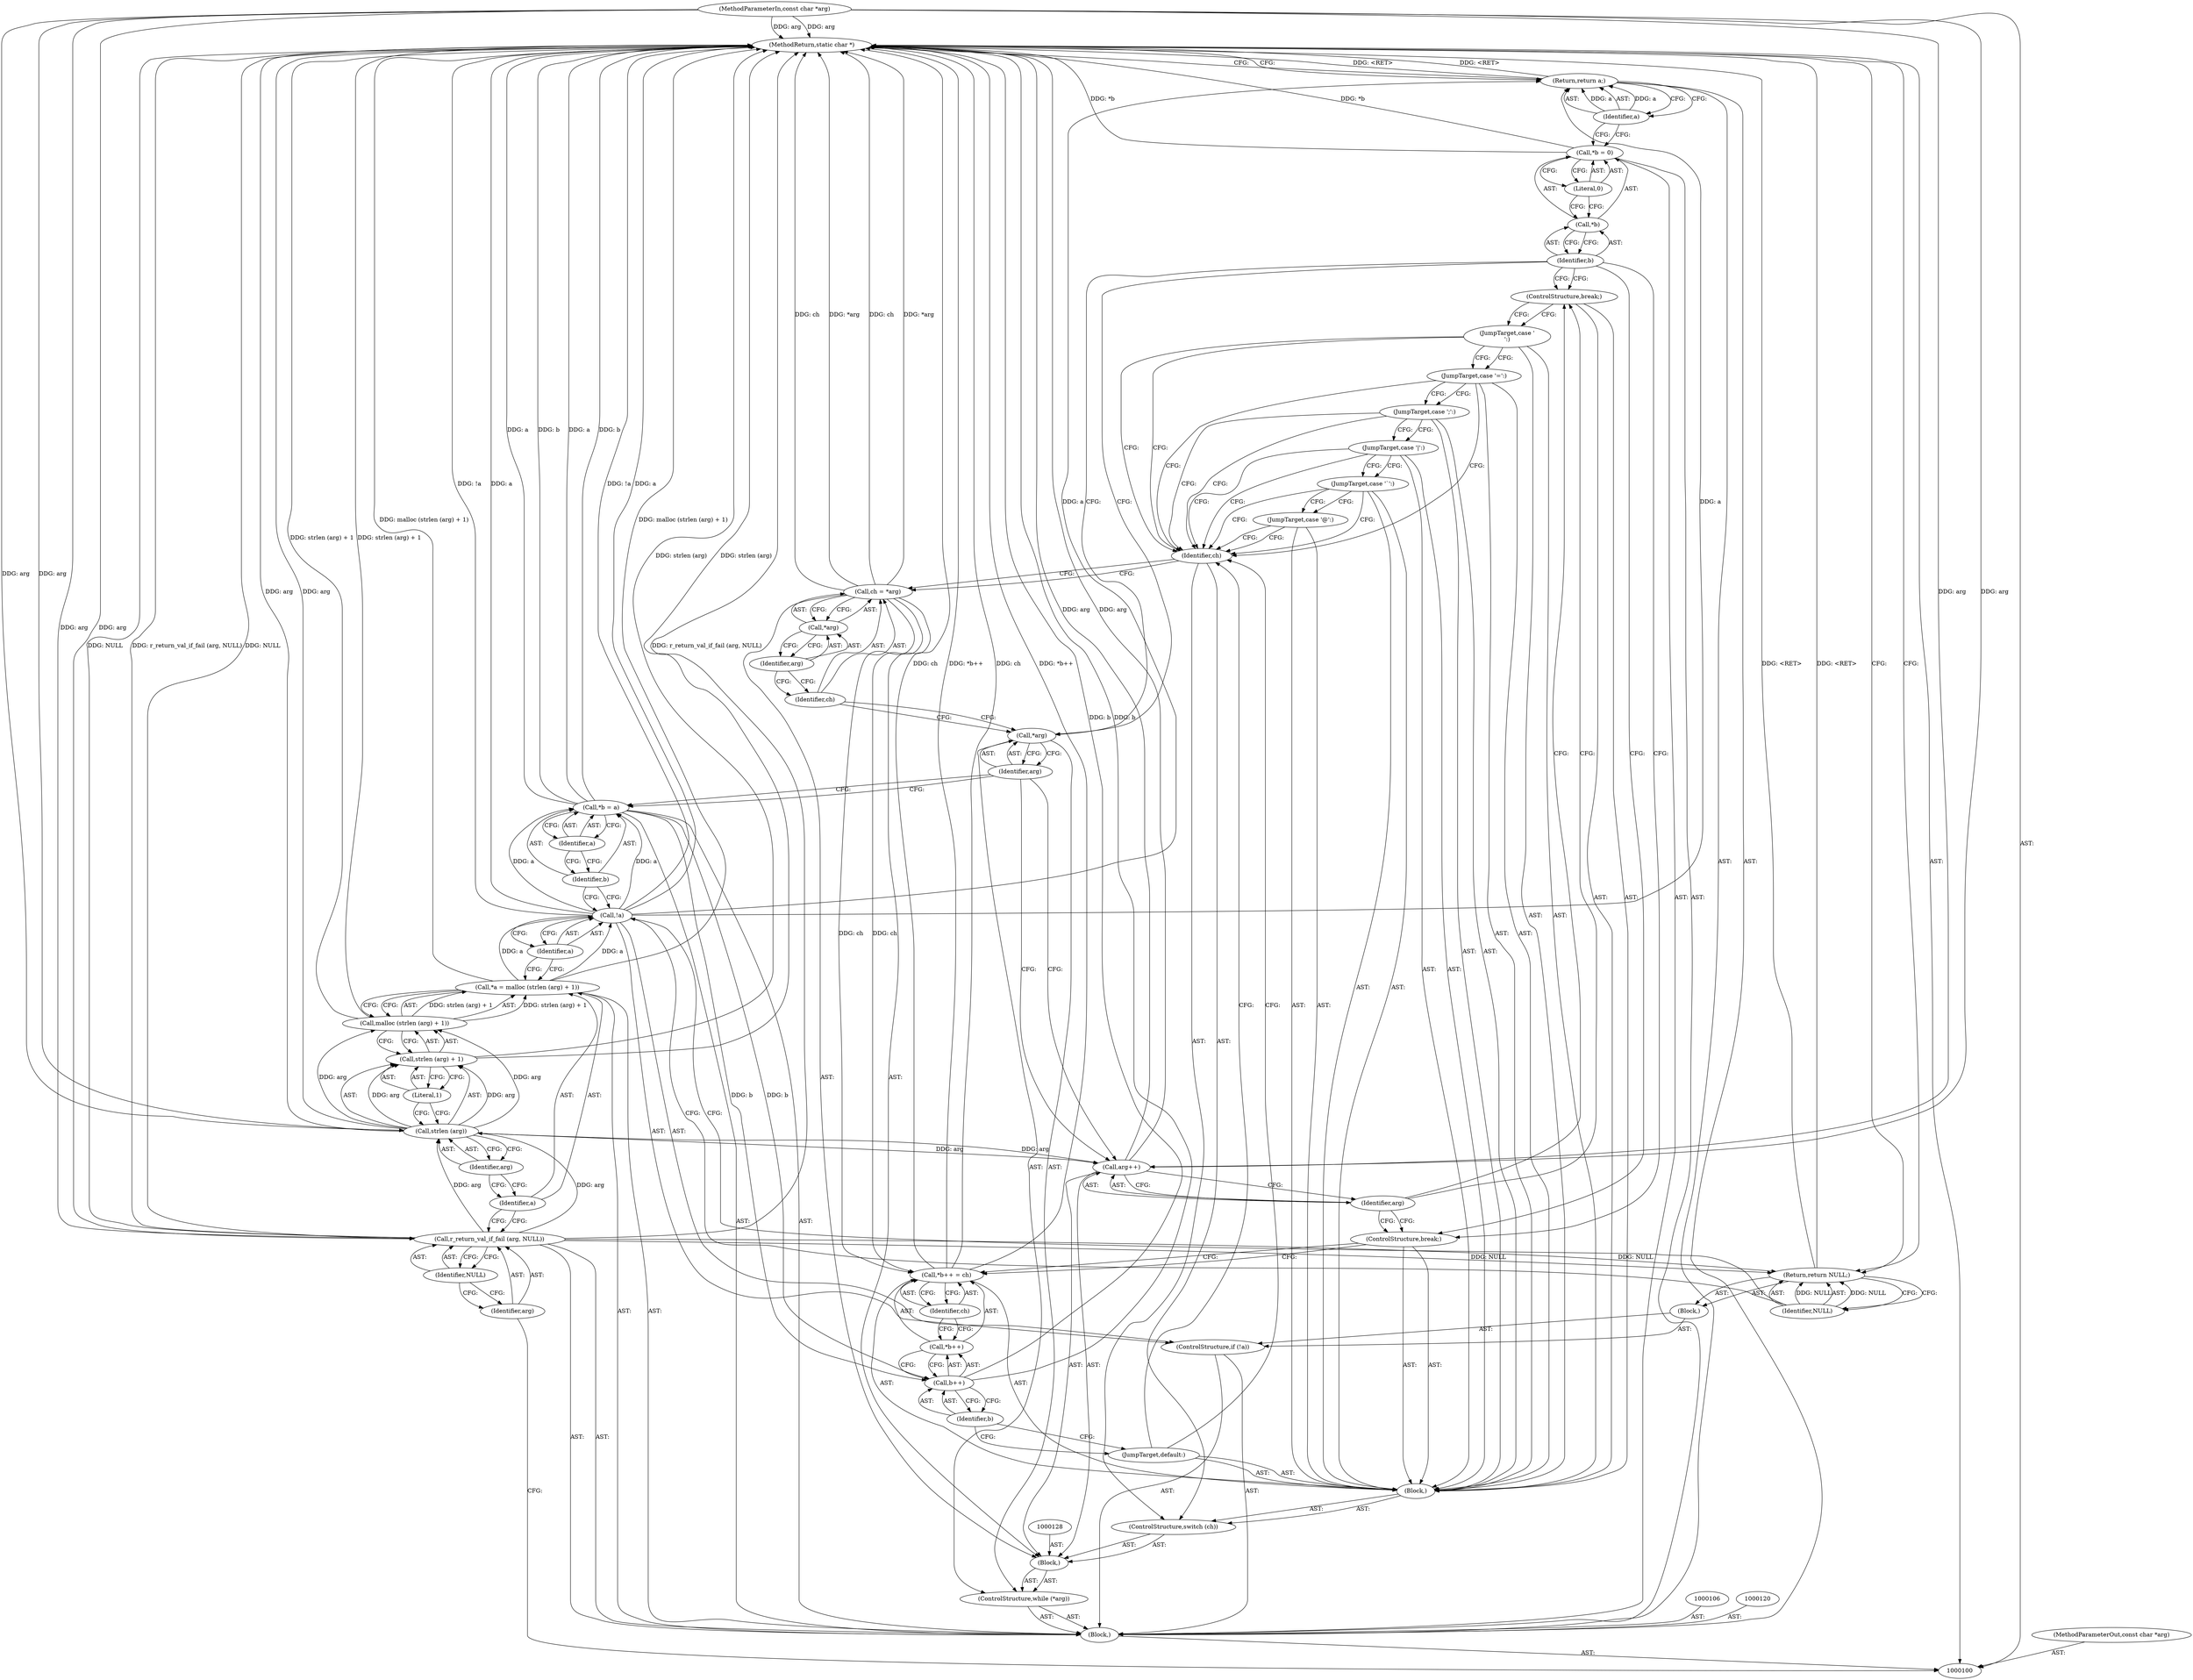 digraph "0_radare2_5411543a310a470b1257fb93273cdd6e8dfcb3af_0" {
"1000158" [label="(MethodReturn,static char *)"];
"1000101" [label="(MethodParameterIn,const char *arg)"];
"1000202" [label="(MethodParameterOut,const char *arg)"];
"1000102" [label="(Block,)"];
"1000134" [label="(Identifier,ch)"];
"1000135" [label="(Block,)"];
"1000133" [label="(ControlStructure,switch (ch))"];
"1000136" [label="(JumpTarget,case '@':)"];
"1000137" [label="(JumpTarget,case '`':)"];
"1000138" [label="(JumpTarget,case '|':)"];
"1000139" [label="(JumpTarget,case ';':)"];
"1000140" [label="(JumpTarget,case '=':)"];
"1000141" [label="(JumpTarget,case '\n':)"];
"1000142" [label="(ControlStructure,break;)"];
"1000143" [label="(JumpTarget,default:)"];
"1000148" [label="(Identifier,ch)"];
"1000144" [label="(Call,*b++ = ch)"];
"1000145" [label="(Call,*b++)"];
"1000146" [label="(Call,b++)"];
"1000147" [label="(Identifier,b)"];
"1000103" [label="(Call,r_return_val_if_fail (arg, NULL))"];
"1000104" [label="(Identifier,arg)"];
"1000105" [label="(Identifier,NULL)"];
"1000149" [label="(ControlStructure,break;)"];
"1000150" [label="(Call,arg++)"];
"1000151" [label="(Identifier,arg)"];
"1000152" [label="(Call,*b = 0)"];
"1000153" [label="(Call,*b)"];
"1000154" [label="(Identifier,b)"];
"1000155" [label="(Literal,0)"];
"1000156" [label="(Return,return a;)"];
"1000157" [label="(Identifier,a)"];
"1000109" [label="(Call,malloc (strlen (arg) + 1))"];
"1000110" [label="(Call,strlen (arg) + 1)"];
"1000111" [label="(Call,strlen (arg))"];
"1000112" [label="(Identifier,arg)"];
"1000113" [label="(Literal,1)"];
"1000107" [label="(Call,*a = malloc (strlen (arg) + 1))"];
"1000108" [label="(Identifier,a)"];
"1000114" [label="(ControlStructure,if (!a))"];
"1000115" [label="(Call,!a)"];
"1000116" [label="(Identifier,a)"];
"1000117" [label="(Block,)"];
"1000118" [label="(Return,return NULL;)"];
"1000119" [label="(Identifier,NULL)"];
"1000123" [label="(Identifier,a)"];
"1000121" [label="(Call,*b = a)"];
"1000122" [label="(Identifier,b)"];
"1000126" [label="(Identifier,arg)"];
"1000124" [label="(ControlStructure,while (*arg))"];
"1000125" [label="(Call,*arg)"];
"1000131" [label="(Call,*arg)"];
"1000132" [label="(Identifier,arg)"];
"1000127" [label="(Block,)"];
"1000129" [label="(Call,ch = *arg)"];
"1000130" [label="(Identifier,ch)"];
"1000158" -> "1000100"  [label="AST: "];
"1000158" -> "1000118"  [label="CFG: "];
"1000158" -> "1000156"  [label="CFG: "];
"1000118" -> "1000158"  [label="DDG: <RET>"];
"1000129" -> "1000158"  [label="DDG: ch"];
"1000129" -> "1000158"  [label="DDG: *arg"];
"1000103" -> "1000158"  [label="DDG: NULL"];
"1000103" -> "1000158"  [label="DDG: r_return_val_if_fail (arg, NULL)"];
"1000121" -> "1000158"  [label="DDG: a"];
"1000121" -> "1000158"  [label="DDG: b"];
"1000144" -> "1000158"  [label="DDG: ch"];
"1000144" -> "1000158"  [label="DDG: *b++"];
"1000152" -> "1000158"  [label="DDG: *b"];
"1000111" -> "1000158"  [label="DDG: arg"];
"1000107" -> "1000158"  [label="DDG: malloc (strlen (arg) + 1)"];
"1000150" -> "1000158"  [label="DDG: arg"];
"1000115" -> "1000158"  [label="DDG: !a"];
"1000115" -> "1000158"  [label="DDG: a"];
"1000101" -> "1000158"  [label="DDG: arg"];
"1000109" -> "1000158"  [label="DDG: strlen (arg) + 1"];
"1000146" -> "1000158"  [label="DDG: b"];
"1000110" -> "1000158"  [label="DDG: strlen (arg)"];
"1000156" -> "1000158"  [label="DDG: <RET>"];
"1000101" -> "1000100"  [label="AST: "];
"1000101" -> "1000158"  [label="DDG: arg"];
"1000101" -> "1000103"  [label="DDG: arg"];
"1000101" -> "1000111"  [label="DDG: arg"];
"1000101" -> "1000150"  [label="DDG: arg"];
"1000202" -> "1000100"  [label="AST: "];
"1000102" -> "1000100"  [label="AST: "];
"1000103" -> "1000102"  [label="AST: "];
"1000106" -> "1000102"  [label="AST: "];
"1000107" -> "1000102"  [label="AST: "];
"1000114" -> "1000102"  [label="AST: "];
"1000120" -> "1000102"  [label="AST: "];
"1000121" -> "1000102"  [label="AST: "];
"1000124" -> "1000102"  [label="AST: "];
"1000152" -> "1000102"  [label="AST: "];
"1000156" -> "1000102"  [label="AST: "];
"1000134" -> "1000133"  [label="AST: "];
"1000134" -> "1000129"  [label="CFG: "];
"1000136" -> "1000134"  [label="CFG: "];
"1000137" -> "1000134"  [label="CFG: "];
"1000138" -> "1000134"  [label="CFG: "];
"1000139" -> "1000134"  [label="CFG: "];
"1000140" -> "1000134"  [label="CFG: "];
"1000141" -> "1000134"  [label="CFG: "];
"1000143" -> "1000134"  [label="CFG: "];
"1000135" -> "1000133"  [label="AST: "];
"1000136" -> "1000135"  [label="AST: "];
"1000137" -> "1000135"  [label="AST: "];
"1000138" -> "1000135"  [label="AST: "];
"1000139" -> "1000135"  [label="AST: "];
"1000140" -> "1000135"  [label="AST: "];
"1000141" -> "1000135"  [label="AST: "];
"1000142" -> "1000135"  [label="AST: "];
"1000143" -> "1000135"  [label="AST: "];
"1000144" -> "1000135"  [label="AST: "];
"1000149" -> "1000135"  [label="AST: "];
"1000133" -> "1000127"  [label="AST: "];
"1000134" -> "1000133"  [label="AST: "];
"1000135" -> "1000133"  [label="AST: "];
"1000136" -> "1000135"  [label="AST: "];
"1000136" -> "1000134"  [label="CFG: "];
"1000137" -> "1000136"  [label="CFG: "];
"1000137" -> "1000135"  [label="AST: "];
"1000137" -> "1000134"  [label="CFG: "];
"1000137" -> "1000136"  [label="CFG: "];
"1000138" -> "1000137"  [label="CFG: "];
"1000138" -> "1000135"  [label="AST: "];
"1000138" -> "1000134"  [label="CFG: "];
"1000138" -> "1000137"  [label="CFG: "];
"1000139" -> "1000138"  [label="CFG: "];
"1000139" -> "1000135"  [label="AST: "];
"1000139" -> "1000134"  [label="CFG: "];
"1000139" -> "1000138"  [label="CFG: "];
"1000140" -> "1000139"  [label="CFG: "];
"1000140" -> "1000135"  [label="AST: "];
"1000140" -> "1000134"  [label="CFG: "];
"1000140" -> "1000139"  [label="CFG: "];
"1000141" -> "1000140"  [label="CFG: "];
"1000141" -> "1000135"  [label="AST: "];
"1000141" -> "1000134"  [label="CFG: "];
"1000141" -> "1000140"  [label="CFG: "];
"1000142" -> "1000141"  [label="CFG: "];
"1000142" -> "1000135"  [label="AST: "];
"1000142" -> "1000141"  [label="CFG: "];
"1000151" -> "1000142"  [label="CFG: "];
"1000154" -> "1000142"  [label="CFG: "];
"1000143" -> "1000135"  [label="AST: "];
"1000143" -> "1000134"  [label="CFG: "];
"1000147" -> "1000143"  [label="CFG: "];
"1000148" -> "1000144"  [label="AST: "];
"1000148" -> "1000145"  [label="CFG: "];
"1000144" -> "1000148"  [label="CFG: "];
"1000144" -> "1000135"  [label="AST: "];
"1000144" -> "1000148"  [label="CFG: "];
"1000145" -> "1000144"  [label="AST: "];
"1000148" -> "1000144"  [label="AST: "];
"1000149" -> "1000144"  [label="CFG: "];
"1000144" -> "1000158"  [label="DDG: ch"];
"1000144" -> "1000158"  [label="DDG: *b++"];
"1000129" -> "1000144"  [label="DDG: ch"];
"1000145" -> "1000144"  [label="AST: "];
"1000145" -> "1000146"  [label="CFG: "];
"1000146" -> "1000145"  [label="AST: "];
"1000148" -> "1000145"  [label="CFG: "];
"1000146" -> "1000145"  [label="AST: "];
"1000146" -> "1000147"  [label="CFG: "];
"1000147" -> "1000146"  [label="AST: "];
"1000145" -> "1000146"  [label="CFG: "];
"1000146" -> "1000158"  [label="DDG: b"];
"1000121" -> "1000146"  [label="DDG: b"];
"1000147" -> "1000146"  [label="AST: "];
"1000147" -> "1000143"  [label="CFG: "];
"1000146" -> "1000147"  [label="CFG: "];
"1000103" -> "1000102"  [label="AST: "];
"1000103" -> "1000105"  [label="CFG: "];
"1000104" -> "1000103"  [label="AST: "];
"1000105" -> "1000103"  [label="AST: "];
"1000108" -> "1000103"  [label="CFG: "];
"1000103" -> "1000158"  [label="DDG: NULL"];
"1000103" -> "1000158"  [label="DDG: r_return_val_if_fail (arg, NULL)"];
"1000101" -> "1000103"  [label="DDG: arg"];
"1000103" -> "1000111"  [label="DDG: arg"];
"1000103" -> "1000118"  [label="DDG: NULL"];
"1000104" -> "1000103"  [label="AST: "];
"1000104" -> "1000100"  [label="CFG: "];
"1000105" -> "1000104"  [label="CFG: "];
"1000105" -> "1000103"  [label="AST: "];
"1000105" -> "1000104"  [label="CFG: "];
"1000103" -> "1000105"  [label="CFG: "];
"1000149" -> "1000135"  [label="AST: "];
"1000149" -> "1000144"  [label="CFG: "];
"1000151" -> "1000149"  [label="CFG: "];
"1000154" -> "1000149"  [label="CFG: "];
"1000150" -> "1000127"  [label="AST: "];
"1000150" -> "1000151"  [label="CFG: "];
"1000151" -> "1000150"  [label="AST: "];
"1000126" -> "1000150"  [label="CFG: "];
"1000150" -> "1000158"  [label="DDG: arg"];
"1000111" -> "1000150"  [label="DDG: arg"];
"1000101" -> "1000150"  [label="DDG: arg"];
"1000151" -> "1000150"  [label="AST: "];
"1000151" -> "1000142"  [label="CFG: "];
"1000151" -> "1000149"  [label="CFG: "];
"1000150" -> "1000151"  [label="CFG: "];
"1000152" -> "1000102"  [label="AST: "];
"1000152" -> "1000155"  [label="CFG: "];
"1000153" -> "1000152"  [label="AST: "];
"1000155" -> "1000152"  [label="AST: "];
"1000157" -> "1000152"  [label="CFG: "];
"1000152" -> "1000158"  [label="DDG: *b"];
"1000153" -> "1000152"  [label="AST: "];
"1000153" -> "1000154"  [label="CFG: "];
"1000154" -> "1000153"  [label="AST: "];
"1000155" -> "1000153"  [label="CFG: "];
"1000154" -> "1000153"  [label="AST: "];
"1000154" -> "1000125"  [label="CFG: "];
"1000154" -> "1000142"  [label="CFG: "];
"1000154" -> "1000149"  [label="CFG: "];
"1000153" -> "1000154"  [label="CFG: "];
"1000155" -> "1000152"  [label="AST: "];
"1000155" -> "1000153"  [label="CFG: "];
"1000152" -> "1000155"  [label="CFG: "];
"1000156" -> "1000102"  [label="AST: "];
"1000156" -> "1000157"  [label="CFG: "];
"1000157" -> "1000156"  [label="AST: "];
"1000158" -> "1000156"  [label="CFG: "];
"1000156" -> "1000158"  [label="DDG: <RET>"];
"1000157" -> "1000156"  [label="DDG: a"];
"1000115" -> "1000156"  [label="DDG: a"];
"1000157" -> "1000156"  [label="AST: "];
"1000157" -> "1000152"  [label="CFG: "];
"1000156" -> "1000157"  [label="CFG: "];
"1000157" -> "1000156"  [label="DDG: a"];
"1000109" -> "1000107"  [label="AST: "];
"1000109" -> "1000110"  [label="CFG: "];
"1000110" -> "1000109"  [label="AST: "];
"1000107" -> "1000109"  [label="CFG: "];
"1000109" -> "1000158"  [label="DDG: strlen (arg) + 1"];
"1000109" -> "1000107"  [label="DDG: strlen (arg) + 1"];
"1000111" -> "1000109"  [label="DDG: arg"];
"1000110" -> "1000109"  [label="AST: "];
"1000110" -> "1000113"  [label="CFG: "];
"1000111" -> "1000110"  [label="AST: "];
"1000113" -> "1000110"  [label="AST: "];
"1000109" -> "1000110"  [label="CFG: "];
"1000110" -> "1000158"  [label="DDG: strlen (arg)"];
"1000111" -> "1000110"  [label="DDG: arg"];
"1000111" -> "1000110"  [label="AST: "];
"1000111" -> "1000112"  [label="CFG: "];
"1000112" -> "1000111"  [label="AST: "];
"1000113" -> "1000111"  [label="CFG: "];
"1000111" -> "1000158"  [label="DDG: arg"];
"1000111" -> "1000109"  [label="DDG: arg"];
"1000111" -> "1000110"  [label="DDG: arg"];
"1000103" -> "1000111"  [label="DDG: arg"];
"1000101" -> "1000111"  [label="DDG: arg"];
"1000111" -> "1000150"  [label="DDG: arg"];
"1000112" -> "1000111"  [label="AST: "];
"1000112" -> "1000108"  [label="CFG: "];
"1000111" -> "1000112"  [label="CFG: "];
"1000113" -> "1000110"  [label="AST: "];
"1000113" -> "1000111"  [label="CFG: "];
"1000110" -> "1000113"  [label="CFG: "];
"1000107" -> "1000102"  [label="AST: "];
"1000107" -> "1000109"  [label="CFG: "];
"1000108" -> "1000107"  [label="AST: "];
"1000109" -> "1000107"  [label="AST: "];
"1000116" -> "1000107"  [label="CFG: "];
"1000107" -> "1000158"  [label="DDG: malloc (strlen (arg) + 1)"];
"1000109" -> "1000107"  [label="DDG: strlen (arg) + 1"];
"1000107" -> "1000115"  [label="DDG: a"];
"1000108" -> "1000107"  [label="AST: "];
"1000108" -> "1000103"  [label="CFG: "];
"1000112" -> "1000108"  [label="CFG: "];
"1000114" -> "1000102"  [label="AST: "];
"1000115" -> "1000114"  [label="AST: "];
"1000117" -> "1000114"  [label="AST: "];
"1000115" -> "1000114"  [label="AST: "];
"1000115" -> "1000116"  [label="CFG: "];
"1000116" -> "1000115"  [label="AST: "];
"1000119" -> "1000115"  [label="CFG: "];
"1000122" -> "1000115"  [label="CFG: "];
"1000115" -> "1000158"  [label="DDG: !a"];
"1000115" -> "1000158"  [label="DDG: a"];
"1000107" -> "1000115"  [label="DDG: a"];
"1000115" -> "1000121"  [label="DDG: a"];
"1000115" -> "1000156"  [label="DDG: a"];
"1000116" -> "1000115"  [label="AST: "];
"1000116" -> "1000107"  [label="CFG: "];
"1000115" -> "1000116"  [label="CFG: "];
"1000117" -> "1000114"  [label="AST: "];
"1000118" -> "1000117"  [label="AST: "];
"1000118" -> "1000117"  [label="AST: "];
"1000118" -> "1000119"  [label="CFG: "];
"1000119" -> "1000118"  [label="AST: "];
"1000158" -> "1000118"  [label="CFG: "];
"1000118" -> "1000158"  [label="DDG: <RET>"];
"1000119" -> "1000118"  [label="DDG: NULL"];
"1000103" -> "1000118"  [label="DDG: NULL"];
"1000119" -> "1000118"  [label="AST: "];
"1000119" -> "1000115"  [label="CFG: "];
"1000118" -> "1000119"  [label="CFG: "];
"1000119" -> "1000118"  [label="DDG: NULL"];
"1000123" -> "1000121"  [label="AST: "];
"1000123" -> "1000122"  [label="CFG: "];
"1000121" -> "1000123"  [label="CFG: "];
"1000121" -> "1000102"  [label="AST: "];
"1000121" -> "1000123"  [label="CFG: "];
"1000122" -> "1000121"  [label="AST: "];
"1000123" -> "1000121"  [label="AST: "];
"1000126" -> "1000121"  [label="CFG: "];
"1000121" -> "1000158"  [label="DDG: a"];
"1000121" -> "1000158"  [label="DDG: b"];
"1000115" -> "1000121"  [label="DDG: a"];
"1000121" -> "1000146"  [label="DDG: b"];
"1000122" -> "1000121"  [label="AST: "];
"1000122" -> "1000115"  [label="CFG: "];
"1000123" -> "1000122"  [label="CFG: "];
"1000126" -> "1000125"  [label="AST: "];
"1000126" -> "1000150"  [label="CFG: "];
"1000126" -> "1000121"  [label="CFG: "];
"1000125" -> "1000126"  [label="CFG: "];
"1000124" -> "1000102"  [label="AST: "];
"1000125" -> "1000124"  [label="AST: "];
"1000127" -> "1000124"  [label="AST: "];
"1000125" -> "1000124"  [label="AST: "];
"1000125" -> "1000126"  [label="CFG: "];
"1000126" -> "1000125"  [label="AST: "];
"1000130" -> "1000125"  [label="CFG: "];
"1000154" -> "1000125"  [label="CFG: "];
"1000131" -> "1000129"  [label="AST: "];
"1000131" -> "1000132"  [label="CFG: "];
"1000132" -> "1000131"  [label="AST: "];
"1000129" -> "1000131"  [label="CFG: "];
"1000132" -> "1000131"  [label="AST: "];
"1000132" -> "1000130"  [label="CFG: "];
"1000131" -> "1000132"  [label="CFG: "];
"1000127" -> "1000124"  [label="AST: "];
"1000128" -> "1000127"  [label="AST: "];
"1000129" -> "1000127"  [label="AST: "];
"1000133" -> "1000127"  [label="AST: "];
"1000150" -> "1000127"  [label="AST: "];
"1000129" -> "1000127"  [label="AST: "];
"1000129" -> "1000131"  [label="CFG: "];
"1000130" -> "1000129"  [label="AST: "];
"1000131" -> "1000129"  [label="AST: "];
"1000134" -> "1000129"  [label="CFG: "];
"1000129" -> "1000158"  [label="DDG: ch"];
"1000129" -> "1000158"  [label="DDG: *arg"];
"1000129" -> "1000144"  [label="DDG: ch"];
"1000130" -> "1000129"  [label="AST: "];
"1000130" -> "1000125"  [label="CFG: "];
"1000132" -> "1000130"  [label="CFG: "];
}
